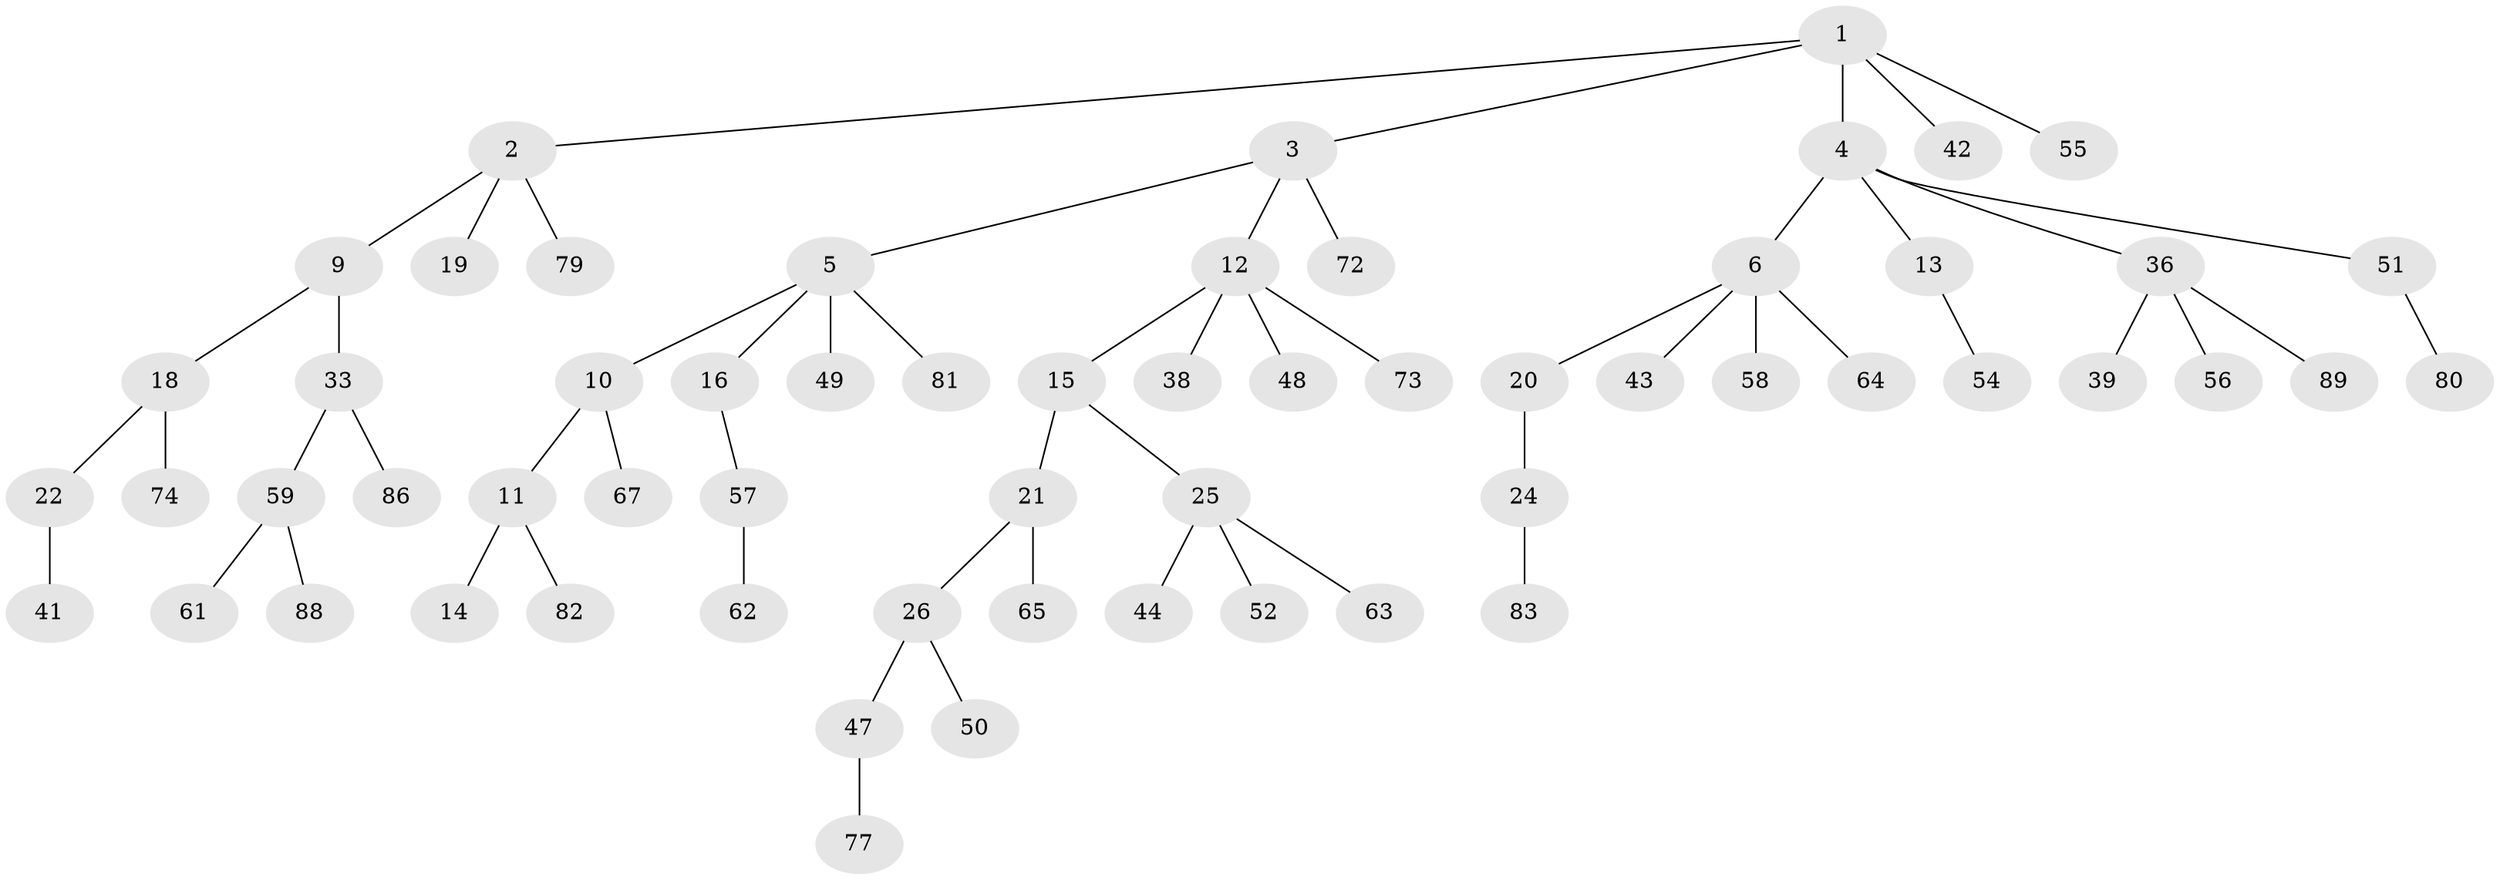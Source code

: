 // Generated by graph-tools (version 1.1) at 2025/52/02/27/25 19:52:12]
// undirected, 60 vertices, 59 edges
graph export_dot {
graph [start="1"]
  node [color=gray90,style=filled];
  1 [super="+8"];
  2 [super="+37"];
  3 [super="+23"];
  4 [super="+30"];
  5 [super="+7"];
  6 [super="+45"];
  9 [super="+17"];
  10 [super="+71"];
  11 [super="+27"];
  12 [super="+35"];
  13 [super="+31"];
  14;
  15;
  16 [super="+70"];
  18 [super="+46"];
  19;
  20 [super="+87"];
  21 [super="+32"];
  22;
  24 [super="+40"];
  25 [super="+29"];
  26 [super="+28"];
  33 [super="+34"];
  36 [super="+53"];
  38;
  39 [super="+66"];
  41 [super="+76"];
  42;
  43;
  44;
  47;
  48;
  49;
  50;
  51 [super="+60"];
  52;
  54;
  55;
  56;
  57 [super="+85"];
  58;
  59;
  61;
  62 [super="+69"];
  63;
  64 [super="+84"];
  65 [super="+68"];
  67;
  72;
  73;
  74 [super="+75"];
  77 [super="+78"];
  79;
  80;
  81;
  82;
  83;
  86;
  88;
  89;
  1 -- 2;
  1 -- 3;
  1 -- 4;
  1 -- 42;
  1 -- 55;
  2 -- 9;
  2 -- 19;
  2 -- 79;
  3 -- 5;
  3 -- 12;
  3 -- 72;
  4 -- 6;
  4 -- 13;
  4 -- 51;
  4 -- 36;
  5 -- 49;
  5 -- 16;
  5 -- 81;
  5 -- 10;
  6 -- 20;
  6 -- 43;
  6 -- 58;
  6 -- 64;
  9 -- 18;
  9 -- 33;
  10 -- 11;
  10 -- 67;
  11 -- 14;
  11 -- 82;
  12 -- 15;
  12 -- 48;
  12 -- 73;
  12 -- 38;
  13 -- 54;
  15 -- 21;
  15 -- 25;
  16 -- 57;
  18 -- 22;
  18 -- 74;
  20 -- 24;
  21 -- 26;
  21 -- 65;
  22 -- 41;
  24 -- 83;
  25 -- 44;
  25 -- 52;
  25 -- 63;
  26 -- 47;
  26 -- 50;
  33 -- 86;
  33 -- 59;
  36 -- 39;
  36 -- 56;
  36 -- 89;
  47 -- 77;
  51 -- 80;
  57 -- 62;
  59 -- 61;
  59 -- 88;
}
